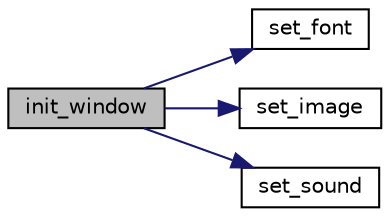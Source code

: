 digraph "init_window"
{
 // LATEX_PDF_SIZE
  edge [fontname="Helvetica",fontsize="10",labelfontname="Helvetica",labelfontsize="10"];
  node [fontname="Helvetica",fontsize="10",shape=record];
  rankdir="LR";
  Node1 [label="init_window",height=0.2,width=0.4,color="black", fillcolor="grey75", style="filled", fontcolor="black",tooltip="inisialize all the window of the game"];
  Node1 -> Node2 [color="midnightblue",fontsize="10",style="solid",fontname="Helvetica"];
  Node2 [label="set_font",height=0.2,width=0.4,color="black", fillcolor="white", style="filled",URL="$window_8c.html#a1b2f22266e3db25b76708141d6ba8da3",tooltip="inisialize all the font of the game"];
  Node1 -> Node3 [color="midnightblue",fontsize="10",style="solid",fontname="Helvetica"];
  Node3 [label="set_image",height=0.2,width=0.4,color="black", fillcolor="white", style="filled",URL="$window_8c.html#a7150de216a22d61cf217c5259c262b4e",tooltip="inisialize all the image of the game"];
  Node1 -> Node4 [color="midnightblue",fontsize="10",style="solid",fontname="Helvetica"];
  Node4 [label="set_sound",height=0.2,width=0.4,color="black", fillcolor="white", style="filled",URL="$window_8c.html#a9b42f90078687caae7df5580464dfaf5",tooltip="inisialize all the sound of the game"];
}
